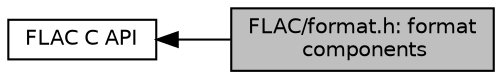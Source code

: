 digraph "FLAC/format.h: format components"
{
  edge [fontname="Helvetica",fontsize="10",labelfontname="Helvetica",labelfontsize="10"];
  node [fontname="Helvetica",fontsize="10",shape=box];
  rankdir=LR;
  Node2 [label="FLAC C API",height=0.2,width=0.4,color="black", fillcolor="white", style="filled",URL="$d3/d45/group__flac.html",tooltip=" "];
  Node1 [label="FLAC/format.h: format\l components",height=0.2,width=0.4,color="black", fillcolor="grey75", style="filled", fontcolor="black",tooltip="This module contains structure definitions for the representation of FLAC format components in memory..."];
  Node2->Node1 [shape=plaintext, dir="back", style="solid"];
}
